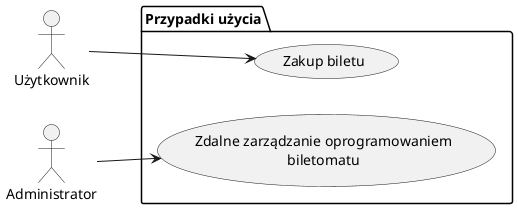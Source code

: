 @startuml
left to right direction

actor "Użytkownik" as User
actor "Administrator" as Admin

package "Przypadki użycia" {
    usecase "Zakup biletu" as UC_Bilet
    usecase "Zdalne zarządzanie oprogramowaniem\nbiletomatu" as UC_Zarządzanie
}

User --> UC_Bilet
Admin --> UC_Zarządzanie
@enduml
